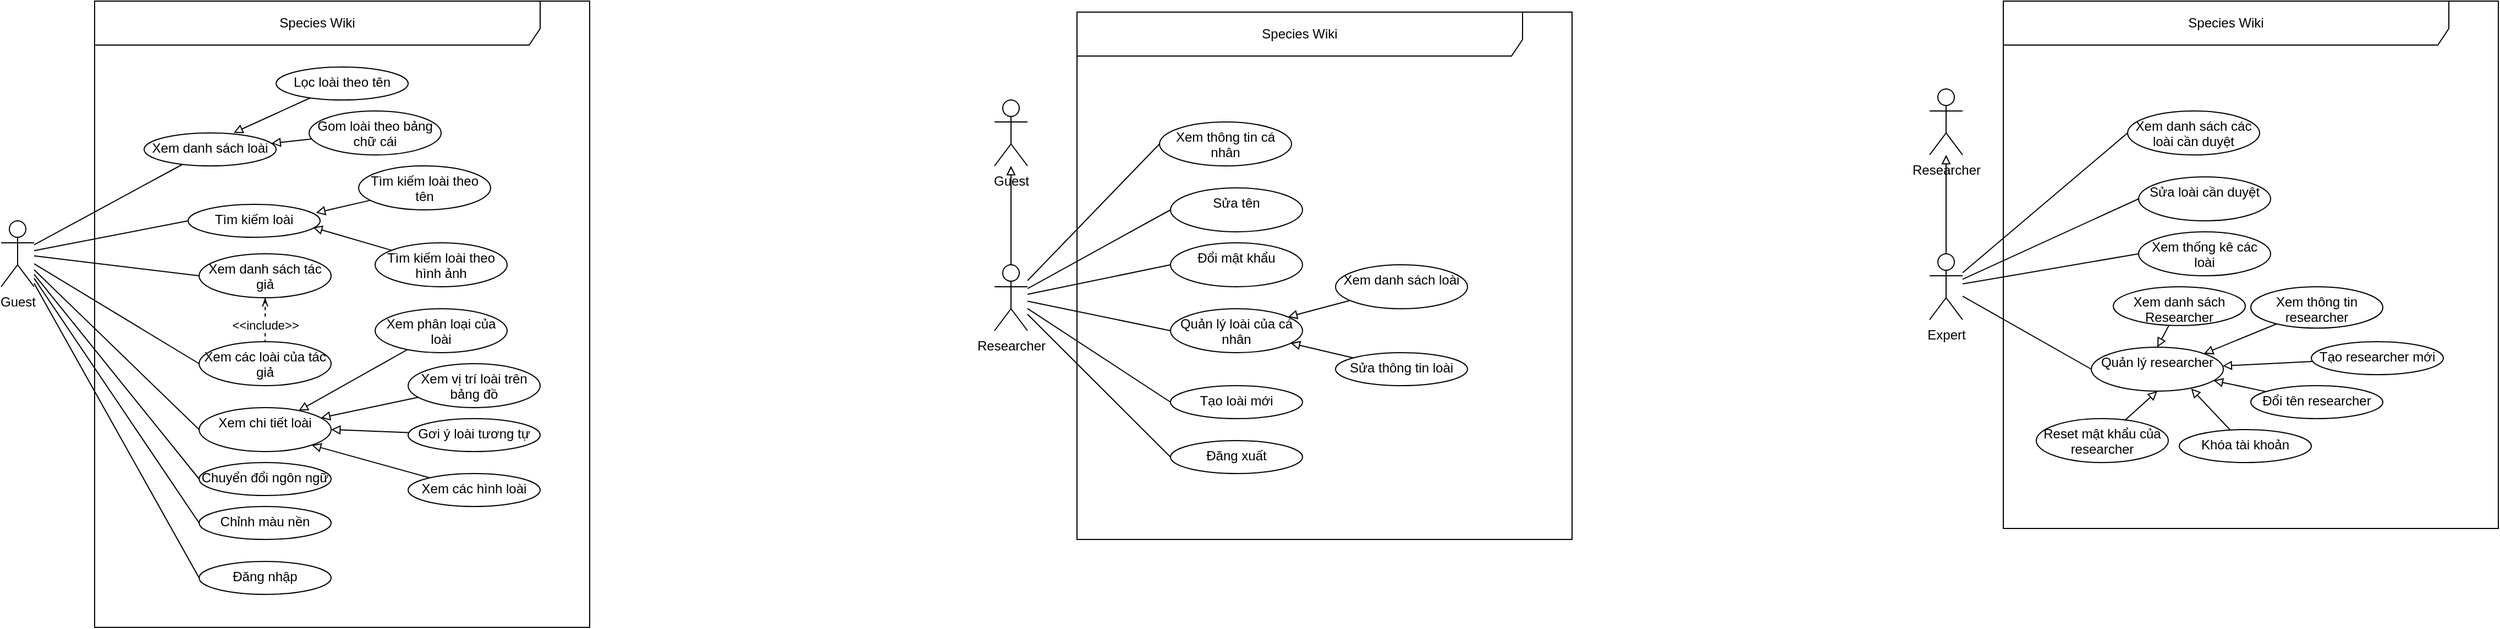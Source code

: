 <mxfile>
    <diagram id="iMlkz3FrZrisnBh8oKlw" name="Use case">
        <mxGraphModel dx="1049" dy="616" grid="1" gridSize="10" guides="1" tooltips="1" connect="1" arrows="1" fold="1" page="1" pageScale="1" pageWidth="850" pageHeight="1100" math="0" shadow="0">
            <root>
                <mxCell id="0"/>
                <mxCell id="1" parent="0"/>
                <mxCell id="6" value="" style="edgeStyle=none;html=1;endArrow=none;endFill=0;" parent="1" source="2" target="5" edge="1">
                    <mxGeometry relative="1" as="geometry"/>
                </mxCell>
                <mxCell id="8" style="edgeStyle=none;html=1;entryX=0;entryY=0.5;entryDx=0;entryDy=0;endArrow=none;endFill=0;" parent="1" source="2" target="7" edge="1">
                    <mxGeometry relative="1" as="geometry"/>
                </mxCell>
                <mxCell id="25" style="edgeStyle=none;html=1;entryX=0;entryY=0.5;entryDx=0;entryDy=0;endArrow=none;endFill=0;" parent="1" source="2" target="14" edge="1">
                    <mxGeometry relative="1" as="geometry"/>
                </mxCell>
                <mxCell id="26" style="edgeStyle=none;html=1;entryX=0;entryY=0.5;entryDx=0;entryDy=0;endArrow=none;endFill=0;" parent="1" source="2" target="15" edge="1">
                    <mxGeometry relative="1" as="geometry"/>
                </mxCell>
                <mxCell id="27" style="edgeStyle=none;html=1;entryX=0;entryY=0.5;entryDx=0;entryDy=0;endArrow=none;endFill=0;" parent="1" source="2" target="19" edge="1">
                    <mxGeometry relative="1" as="geometry"/>
                </mxCell>
                <mxCell id="28" style="edgeStyle=none;html=1;entryX=0;entryY=0.5;entryDx=0;entryDy=0;endArrow=none;endFill=0;" parent="1" source="2" target="20" edge="1">
                    <mxGeometry relative="1" as="geometry"/>
                </mxCell>
                <mxCell id="29" style="edgeStyle=none;html=1;entryX=0;entryY=0.5;entryDx=0;entryDy=0;endArrow=none;endFill=0;" parent="1" source="2" target="21" edge="1">
                    <mxGeometry relative="1" as="geometry"/>
                </mxCell>
                <mxCell id="30" style="edgeStyle=none;html=1;entryX=0;entryY=0.5;entryDx=0;entryDy=0;endArrow=none;endFill=0;" parent="1" source="2" target="13" edge="1">
                    <mxGeometry relative="1" as="geometry"/>
                </mxCell>
                <mxCell id="2" value="Guest" style="shape=umlActor;verticalLabelPosition=bottom;verticalAlign=top;html=1;" parent="1" vertex="1">
                    <mxGeometry x="110" y="230" width="30" height="60" as="geometry"/>
                </mxCell>
                <mxCell id="5" value="Xem danh sách loài" style="ellipse;whiteSpace=wrap;html=1;verticalAlign=top;" parent="1" vertex="1">
                    <mxGeometry x="240" y="150" width="120" height="30" as="geometry"/>
                </mxCell>
                <mxCell id="7" value="Tìm kiếm loài" style="ellipse;whiteSpace=wrap;html=1;verticalAlign=top;" parent="1" vertex="1">
                    <mxGeometry x="280" y="215" width="120" height="30" as="geometry"/>
                </mxCell>
                <mxCell id="32" style="edgeStyle=none;html=1;entryX=0.969;entryY=0.256;entryDx=0;entryDy=0;startArrow=none;startFill=0;endArrow=block;endFill=0;entryPerimeter=0;" parent="1" source="9" target="7" edge="1">
                    <mxGeometry relative="1" as="geometry"/>
                </mxCell>
                <mxCell id="9" value="Tìm kiếm loài theo tên" style="ellipse;whiteSpace=wrap;html=1;verticalAlign=top;" parent="1" vertex="1">
                    <mxGeometry x="435" y="180" width="120" height="40" as="geometry"/>
                </mxCell>
                <mxCell id="33" style="edgeStyle=none;html=1;entryX=0.946;entryY=0.7;entryDx=0;entryDy=0;entryPerimeter=0;startArrow=none;startFill=0;endArrow=block;endFill=0;" parent="1" source="10" target="7" edge="1">
                    <mxGeometry relative="1" as="geometry"/>
                </mxCell>
                <mxCell id="10" value="Tìm kiếm loài theo hình ảnh" style="ellipse;whiteSpace=wrap;html=1;verticalAlign=top;" parent="1" vertex="1">
                    <mxGeometry x="450" y="250" width="120" height="40" as="geometry"/>
                </mxCell>
                <mxCell id="24" style="edgeStyle=none;html=1;entryX=0.678;entryY=-0.004;entryDx=0;entryDy=0;entryPerimeter=0;endArrow=block;endFill=0;startArrow=none;startFill=0;" parent="1" source="11" target="5" edge="1">
                    <mxGeometry relative="1" as="geometry"/>
                </mxCell>
                <mxCell id="11" value="Lọc loài theo tên" style="ellipse;whiteSpace=wrap;html=1;verticalAlign=top;" parent="1" vertex="1">
                    <mxGeometry x="360" y="90" width="120" height="30" as="geometry"/>
                </mxCell>
                <mxCell id="31" style="edgeStyle=none;html=1;startArrow=none;startFill=0;endArrow=block;endFill=0;" parent="1" source="12" target="5" edge="1">
                    <mxGeometry relative="1" as="geometry"/>
                </mxCell>
                <mxCell id="12" value="Gom loài theo bảng chữ cái" style="ellipse;whiteSpace=wrap;html=1;verticalAlign=top;" parent="1" vertex="1">
                    <mxGeometry x="390" y="130" width="120" height="40" as="geometry"/>
                </mxCell>
                <mxCell id="38" style="edgeStyle=none;html=1;startArrow=openThin;startFill=0;endArrow=none;endFill=0;dashed=1;" parent="1" source="13" target="14" edge="1">
                    <mxGeometry relative="1" as="geometry"/>
                </mxCell>
                <mxCell id="39" value="&amp;lt;&amp;lt;include&amp;gt;&amp;gt;" style="edgeLabel;html=1;align=center;verticalAlign=middle;resizable=0;points=[];" parent="38" vertex="1" connectable="0">
                    <mxGeometry x="0.25" y="1" relative="1" as="geometry">
                        <mxPoint x="-1" as="offset"/>
                    </mxGeometry>
                </mxCell>
                <mxCell id="13" value="Xem danh sách tác giả" style="ellipse;whiteSpace=wrap;html=1;verticalAlign=top;" parent="1" vertex="1">
                    <mxGeometry x="290" y="260" width="120" height="40" as="geometry"/>
                </mxCell>
                <mxCell id="14" value="Xem các loài của tác giả" style="ellipse;whiteSpace=wrap;html=1;verticalAlign=top;" parent="1" vertex="1">
                    <mxGeometry x="290" y="340" width="120" height="40" as="geometry"/>
                </mxCell>
                <mxCell id="15" value="Xem chi tiết loài" style="ellipse;whiteSpace=wrap;html=1;verticalAlign=top;" parent="1" vertex="1">
                    <mxGeometry x="290" y="400" width="120" height="40" as="geometry"/>
                </mxCell>
                <mxCell id="36" style="edgeStyle=none;html=1;startArrow=none;startFill=0;endArrow=block;endFill=0;" parent="1" source="16" target="15" edge="1">
                    <mxGeometry relative="1" as="geometry"/>
                </mxCell>
                <mxCell id="16" value="Xem vị trí loài trên bảng đồ" style="ellipse;whiteSpace=wrap;html=1;verticalAlign=top;" parent="1" vertex="1">
                    <mxGeometry x="480" y="360" width="120" height="40" as="geometry"/>
                </mxCell>
                <mxCell id="35" style="edgeStyle=none;html=1;entryX=1;entryY=0.5;entryDx=0;entryDy=0;startArrow=none;startFill=0;endArrow=block;endFill=0;" parent="1" source="17" target="15" edge="1">
                    <mxGeometry relative="1" as="geometry"/>
                </mxCell>
                <mxCell id="17" value="Gơi ý loài tương tự" style="ellipse;whiteSpace=wrap;html=1;verticalAlign=top;" parent="1" vertex="1">
                    <mxGeometry x="480" y="410" width="120" height="30" as="geometry"/>
                </mxCell>
                <mxCell id="37" style="edgeStyle=none;html=1;entryX=1;entryY=1;entryDx=0;entryDy=0;startArrow=none;startFill=0;endArrow=block;endFill=0;" parent="1" source="18" target="15" edge="1">
                    <mxGeometry relative="1" as="geometry"/>
                </mxCell>
                <mxCell id="18" value="Xem các hình loài" style="ellipse;whiteSpace=wrap;html=1;verticalAlign=top;" parent="1" vertex="1">
                    <mxGeometry x="480" y="460" width="120" height="30" as="geometry"/>
                </mxCell>
                <mxCell id="19" value="Chuyển đổi ngôn ngữ" style="ellipse;whiteSpace=wrap;html=1;verticalAlign=top;" parent="1" vertex="1">
                    <mxGeometry x="290" y="450" width="120" height="30" as="geometry"/>
                </mxCell>
                <mxCell id="20" value="Chỉnh màu nền" style="ellipse;whiteSpace=wrap;html=1;verticalAlign=top;" parent="1" vertex="1">
                    <mxGeometry x="290" y="490" width="120" height="30" as="geometry"/>
                </mxCell>
                <mxCell id="21" value="Đăng nhập" style="ellipse;whiteSpace=wrap;html=1;verticalAlign=top;" parent="1" vertex="1">
                    <mxGeometry x="290" y="540" width="120" height="30" as="geometry"/>
                </mxCell>
                <mxCell id="34" style="edgeStyle=none;html=1;startArrow=none;startFill=0;endArrow=block;endFill=0;" parent="1" source="23" target="15" edge="1">
                    <mxGeometry relative="1" as="geometry"/>
                </mxCell>
                <mxCell id="23" value="Xem phân loại của loài" style="ellipse;whiteSpace=wrap;html=1;verticalAlign=top;" parent="1" vertex="1">
                    <mxGeometry x="450" y="310" width="120" height="40" as="geometry"/>
                </mxCell>
                <mxCell id="41" value="Species Wiki" style="shape=umlFrame;whiteSpace=wrap;html=1;width=405;height=40;" parent="1" vertex="1">
                    <mxGeometry x="195" y="30" width="450" height="570" as="geometry"/>
                </mxCell>
                <mxCell id="Qz6MjjBvGSMTAek84h91-61" value="Guest" style="shape=umlActor;verticalLabelPosition=bottom;verticalAlign=top;html=1;" parent="1" vertex="1">
                    <mxGeometry x="1013" y="120" width="30" height="60" as="geometry"/>
                </mxCell>
                <mxCell id="Qz6MjjBvGSMTAek84h91-62" style="edgeStyle=none;html=1;startArrow=none;startFill=0;endArrow=block;endFill=0;" parent="1" source="Qz6MjjBvGSMTAek84h91-69" target="Qz6MjjBvGSMTAek84h91-61" edge="1">
                    <mxGeometry relative="1" as="geometry"/>
                </mxCell>
                <mxCell id="Qz6MjjBvGSMTAek84h91-63" value="" style="edgeStyle=none;html=1;startArrow=none;startFill=0;endArrow=none;endFill=0;entryX=0;entryY=0.5;entryDx=0;entryDy=0;" parent="1" source="Qz6MjjBvGSMTAek84h91-69" target="Qz6MjjBvGSMTAek84h91-70" edge="1">
                    <mxGeometry relative="1" as="geometry"/>
                </mxCell>
                <mxCell id="Qz6MjjBvGSMTAek84h91-64" style="edgeStyle=none;html=1;entryX=0;entryY=0.5;entryDx=0;entryDy=0;startArrow=none;startFill=0;endArrow=none;endFill=0;" parent="1" source="Qz6MjjBvGSMTAek84h91-69" target="Qz6MjjBvGSMTAek84h91-71" edge="1">
                    <mxGeometry relative="1" as="geometry"/>
                </mxCell>
                <mxCell id="Qz6MjjBvGSMTAek84h91-65" style="edgeStyle=none;html=1;entryX=0;entryY=0.5;entryDx=0;entryDy=0;startArrow=none;startFill=0;endArrow=none;endFill=0;" parent="1" source="Qz6MjjBvGSMTAek84h91-69" target="Qz6MjjBvGSMTAek84h91-72" edge="1">
                    <mxGeometry relative="1" as="geometry"/>
                </mxCell>
                <mxCell id="Qz6MjjBvGSMTAek84h91-66" style="edgeStyle=none;html=1;entryX=0;entryY=0.5;entryDx=0;entryDy=0;startArrow=none;startFill=0;endArrow=none;endFill=0;" parent="1" source="Qz6MjjBvGSMTAek84h91-69" target="Qz6MjjBvGSMTAek84h91-75" edge="1">
                    <mxGeometry relative="1" as="geometry"/>
                </mxCell>
                <mxCell id="Qz6MjjBvGSMTAek84h91-67" style="edgeStyle=none;html=1;entryX=0;entryY=0.5;entryDx=0;entryDy=0;startArrow=none;startFill=0;endArrow=none;endFill=0;" parent="1" source="Qz6MjjBvGSMTAek84h91-69" target="Qz6MjjBvGSMTAek84h91-78" edge="1">
                    <mxGeometry relative="1" as="geometry"/>
                </mxCell>
                <mxCell id="Qz6MjjBvGSMTAek84h91-68" style="edgeStyle=none;html=1;startArrow=none;startFill=0;endArrow=none;endFill=0;entryX=0;entryY=0.5;entryDx=0;entryDy=0;" parent="1" source="Qz6MjjBvGSMTAek84h91-69" target="Qz6MjjBvGSMTAek84h91-79" edge="1">
                    <mxGeometry relative="1" as="geometry"/>
                </mxCell>
                <mxCell id="Qz6MjjBvGSMTAek84h91-69" value="Researcher" style="shape=umlActor;verticalLabelPosition=bottom;verticalAlign=top;html=1;" parent="1" vertex="1">
                    <mxGeometry x="1013" y="270" width="30" height="60" as="geometry"/>
                </mxCell>
                <mxCell id="Qz6MjjBvGSMTAek84h91-70" value="Xem thông tin cá nhân" style="ellipse;whiteSpace=wrap;html=1;verticalAlign=top;" parent="1" vertex="1">
                    <mxGeometry x="1163" y="140" width="120" height="40" as="geometry"/>
                </mxCell>
                <mxCell id="Qz6MjjBvGSMTAek84h91-71" value="Sửa tên" style="ellipse;whiteSpace=wrap;html=1;verticalAlign=top;" parent="1" vertex="1">
                    <mxGeometry x="1173" y="200" width="120" height="40" as="geometry"/>
                </mxCell>
                <mxCell id="Qz6MjjBvGSMTAek84h91-72" value="Đổi mật khẩu" style="ellipse;whiteSpace=wrap;html=1;verticalAlign=top;" parent="1" vertex="1">
                    <mxGeometry x="1173" y="250" width="120" height="40" as="geometry"/>
                </mxCell>
                <mxCell id="Qz6MjjBvGSMTAek84h91-73" value="" style="edgeStyle=none;html=1;startArrow=block;startFill=0;endArrow=none;endFill=0;" parent="1" source="Qz6MjjBvGSMTAek84h91-75" target="Qz6MjjBvGSMTAek84h91-76" edge="1">
                    <mxGeometry relative="1" as="geometry"/>
                </mxCell>
                <mxCell id="Qz6MjjBvGSMTAek84h91-74" value="" style="edgeStyle=none;html=1;startArrow=block;startFill=0;endArrow=none;endFill=0;" parent="1" source="Qz6MjjBvGSMTAek84h91-75" target="Qz6MjjBvGSMTAek84h91-77" edge="1">
                    <mxGeometry relative="1" as="geometry"/>
                </mxCell>
                <mxCell id="Qz6MjjBvGSMTAek84h91-75" value="Quản lý loài của cá nhân" style="ellipse;whiteSpace=wrap;html=1;verticalAlign=top;" parent="1" vertex="1">
                    <mxGeometry x="1173" y="310" width="120" height="40" as="geometry"/>
                </mxCell>
                <mxCell id="Qz6MjjBvGSMTAek84h91-76" value="Xem danh sách loài" style="ellipse;whiteSpace=wrap;html=1;verticalAlign=top;" parent="1" vertex="1">
                    <mxGeometry x="1323" y="270" width="120" height="40" as="geometry"/>
                </mxCell>
                <mxCell id="Qz6MjjBvGSMTAek84h91-77" value="Sửa thông tin loài" style="ellipse;whiteSpace=wrap;html=1;verticalAlign=top;" parent="1" vertex="1">
                    <mxGeometry x="1323" y="350" width="120" height="30" as="geometry"/>
                </mxCell>
                <mxCell id="Qz6MjjBvGSMTAek84h91-78" value="Tạo loài mới" style="ellipse;whiteSpace=wrap;html=1;verticalAlign=top;" parent="1" vertex="1">
                    <mxGeometry x="1173" y="380" width="120" height="30" as="geometry"/>
                </mxCell>
                <mxCell id="Qz6MjjBvGSMTAek84h91-79" value="Đăng xuất" style="ellipse;whiteSpace=wrap;html=1;verticalAlign=top;" parent="1" vertex="1">
                    <mxGeometry x="1173" y="430" width="120" height="30" as="geometry"/>
                </mxCell>
                <mxCell id="Qz6MjjBvGSMTAek84h91-80" value="Species Wiki" style="shape=umlFrame;whiteSpace=wrap;html=1;width=405;height=40;" parent="1" vertex="1">
                    <mxGeometry x="1088" y="40" width="450" height="480" as="geometry"/>
                </mxCell>
                <mxCell id="Qz6MjjBvGSMTAek84h91-81" value="Researcher" style="shape=umlActor;verticalLabelPosition=bottom;verticalAlign=top;html=1;" parent="1" vertex="1">
                    <mxGeometry x="1863" y="110" width="30" height="60" as="geometry"/>
                </mxCell>
                <mxCell id="Qz6MjjBvGSMTAek84h91-82" style="edgeStyle=none;html=1;startArrow=none;startFill=0;endArrow=block;endFill=0;" parent="1" source="Qz6MjjBvGSMTAek84h91-89" target="Qz6MjjBvGSMTAek84h91-81" edge="1">
                    <mxGeometry relative="1" as="geometry"/>
                </mxCell>
                <mxCell id="Qz6MjjBvGSMTAek84h91-83" value="" style="edgeStyle=none;html=1;startArrow=none;startFill=0;endArrow=none;endFill=0;entryX=0;entryY=0.5;entryDx=0;entryDy=0;" parent="1" source="Qz6MjjBvGSMTAek84h91-89" target="Qz6MjjBvGSMTAek84h91-90" edge="1">
                    <mxGeometry relative="1" as="geometry"/>
                </mxCell>
                <mxCell id="Qz6MjjBvGSMTAek84h91-84" style="edgeStyle=none;html=1;entryX=0;entryY=0.5;entryDx=0;entryDy=0;startArrow=none;startFill=0;endArrow=none;endFill=0;" parent="1" source="Qz6MjjBvGSMTAek84h91-89" target="Qz6MjjBvGSMTAek84h91-91" edge="1">
                    <mxGeometry relative="1" as="geometry"/>
                </mxCell>
                <mxCell id="Qz6MjjBvGSMTAek84h91-85" style="edgeStyle=none;html=1;entryX=0;entryY=0.5;entryDx=0;entryDy=0;startArrow=none;startFill=0;endArrow=none;endFill=0;" parent="1" source="Qz6MjjBvGSMTAek84h91-89" target="Qz6MjjBvGSMTAek84h91-92" edge="1">
                    <mxGeometry relative="1" as="geometry"/>
                </mxCell>
                <mxCell id="Qz6MjjBvGSMTAek84h91-86" style="edgeStyle=none;html=1;entryX=0;entryY=0.5;entryDx=0;entryDy=0;startArrow=none;startFill=0;endArrow=none;endFill=0;" parent="1" source="Qz6MjjBvGSMTAek84h91-89" target="Qz6MjjBvGSMTAek84h91-95" edge="1">
                    <mxGeometry relative="1" as="geometry"/>
                </mxCell>
                <mxCell id="Qz6MjjBvGSMTAek84h91-89" value="Expert" style="shape=umlActor;verticalLabelPosition=bottom;verticalAlign=top;html=1;" parent="1" vertex="1">
                    <mxGeometry x="1863" y="260" width="30" height="60" as="geometry"/>
                </mxCell>
                <mxCell id="Qz6MjjBvGSMTAek84h91-90" value="Xem danh sách các loài cần duyệt" style="ellipse;whiteSpace=wrap;html=1;verticalAlign=top;" parent="1" vertex="1">
                    <mxGeometry x="2043" y="130" width="120" height="40" as="geometry"/>
                </mxCell>
                <mxCell id="Qz6MjjBvGSMTAek84h91-91" value="Sửa loài cần duyệt" style="ellipse;whiteSpace=wrap;html=1;verticalAlign=top;" parent="1" vertex="1">
                    <mxGeometry x="2053" y="190" width="120" height="40" as="geometry"/>
                </mxCell>
                <mxCell id="Qz6MjjBvGSMTAek84h91-92" value="Xem thống kê các loài" style="ellipse;whiteSpace=wrap;html=1;verticalAlign=top;" parent="1" vertex="1">
                    <mxGeometry x="2053" y="240" width="120" height="40" as="geometry"/>
                </mxCell>
                <mxCell id="Qz6MjjBvGSMTAek84h91-93" value="" style="edgeStyle=none;html=1;startArrow=block;startFill=0;endArrow=none;endFill=0;" parent="1" source="Qz6MjjBvGSMTAek84h91-95" target="Qz6MjjBvGSMTAek84h91-96" edge="1">
                    <mxGeometry relative="1" as="geometry"/>
                </mxCell>
                <mxCell id="Qz6MjjBvGSMTAek84h91-94" value="" style="edgeStyle=none;html=1;startArrow=block;startFill=0;endArrow=none;endFill=0;" parent="1" source="Qz6MjjBvGSMTAek84h91-95" target="Qz6MjjBvGSMTAek84h91-97" edge="1">
                    <mxGeometry relative="1" as="geometry"/>
                </mxCell>
                <mxCell id="Qz6MjjBvGSMTAek84h91-95" value="Quản lý researcher" style="ellipse;whiteSpace=wrap;html=1;verticalAlign=top;" parent="1" vertex="1">
                    <mxGeometry x="2010" y="345" width="120" height="40" as="geometry"/>
                </mxCell>
                <mxCell id="Qz6MjjBvGSMTAek84h91-96" value="Tạo researcher mới" style="ellipse;whiteSpace=wrap;html=1;verticalAlign=top;" parent="1" vertex="1">
                    <mxGeometry x="2210" y="340" width="120" height="30" as="geometry"/>
                </mxCell>
                <mxCell id="Qz6MjjBvGSMTAek84h91-97" value="Đổi tên researcher" style="ellipse;whiteSpace=wrap;html=1;verticalAlign=top;" parent="1" vertex="1">
                    <mxGeometry x="2155" y="380" width="120" height="30" as="geometry"/>
                </mxCell>
                <mxCell id="Qz6MjjBvGSMTAek84h91-100" value="Species Wiki" style="shape=umlFrame;whiteSpace=wrap;html=1;width=405;height=40;" parent="1" vertex="1">
                    <mxGeometry x="1930" y="30" width="450" height="480" as="geometry"/>
                </mxCell>
                <mxCell id="Qz6MjjBvGSMTAek84h91-101" value="" style="edgeStyle=none;html=1;startArrow=block;startFill=0;endArrow=none;endFill=0;exitX=0.756;exitY=0.942;exitDx=0;exitDy=0;exitPerimeter=0;" parent="1" source="Qz6MjjBvGSMTAek84h91-95" target="Qz6MjjBvGSMTAek84h91-102" edge="1">
                    <mxGeometry relative="1" as="geometry">
                        <mxPoint x="2163.004" y="378.992" as="sourcePoint"/>
                    </mxGeometry>
                </mxCell>
                <mxCell id="Qz6MjjBvGSMTAek84h91-102" value="Khóa tài khoản" style="ellipse;whiteSpace=wrap;html=1;verticalAlign=top;" parent="1" vertex="1">
                    <mxGeometry x="2090" y="420" width="120" height="30" as="geometry"/>
                </mxCell>
                <mxCell id="Qz6MjjBvGSMTAek84h91-103" value="" style="edgeStyle=none;html=1;startArrow=block;startFill=0;endArrow=none;endFill=0;exitX=0.5;exitY=1;exitDx=0;exitDy=0;" parent="1" source="Qz6MjjBvGSMTAek84h91-95" target="Qz6MjjBvGSMTAek84h91-104" edge="1">
                    <mxGeometry relative="1" as="geometry">
                        <mxPoint x="2110.004" y="418.992" as="sourcePoint"/>
                    </mxGeometry>
                </mxCell>
                <mxCell id="Qz6MjjBvGSMTAek84h91-104" value="Reset mật khẩu của researcher" style="ellipse;whiteSpace=wrap;html=1;verticalAlign=top;" parent="1" vertex="1">
                    <mxGeometry x="1960.0" y="410" width="120" height="40" as="geometry"/>
                </mxCell>
                <mxCell id="F0Jc3ck0ZaLCUI5K4ydA-42" value="" style="edgeStyle=none;html=1;startArrow=block;startFill=0;endArrow=none;endFill=0;exitX=0.5;exitY=0;exitDx=0;exitDy=0;" edge="1" parent="1" target="F0Jc3ck0ZaLCUI5K4ydA-43" source="Qz6MjjBvGSMTAek84h91-95">
                    <mxGeometry relative="1" as="geometry">
                        <mxPoint x="2189.999" y="229.996" as="sourcePoint"/>
                    </mxGeometry>
                </mxCell>
                <mxCell id="F0Jc3ck0ZaLCUI5K4ydA-43" value="Xem danh sách Researcher" style="ellipse;whiteSpace=wrap;html=1;verticalAlign=top;" vertex="1" parent="1">
                    <mxGeometry x="2030" y="290.0" width="120" height="35.29" as="geometry"/>
                </mxCell>
                <mxCell id="F0Jc3ck0ZaLCUI5K4ydA-44" value="" style="edgeStyle=none;html=1;startArrow=block;startFill=0;endArrow=none;endFill=0;exitX=1;exitY=0;exitDx=0;exitDy=0;" edge="1" parent="1" target="F0Jc3ck0ZaLCUI5K4ydA-45" source="Qz6MjjBvGSMTAek84h91-95">
                    <mxGeometry relative="1" as="geometry">
                        <mxPoint x="2214.679" y="297.646" as="sourcePoint"/>
                    </mxGeometry>
                </mxCell>
                <mxCell id="F0Jc3ck0ZaLCUI5K4ydA-45" value="Xem thông tin researcher" style="ellipse;whiteSpace=wrap;html=1;verticalAlign=top;" vertex="1" parent="1">
                    <mxGeometry x="2155" y="290" width="120" height="37.64" as="geometry"/>
                </mxCell>
            </root>
        </mxGraphModel>
    </diagram>
</mxfile>